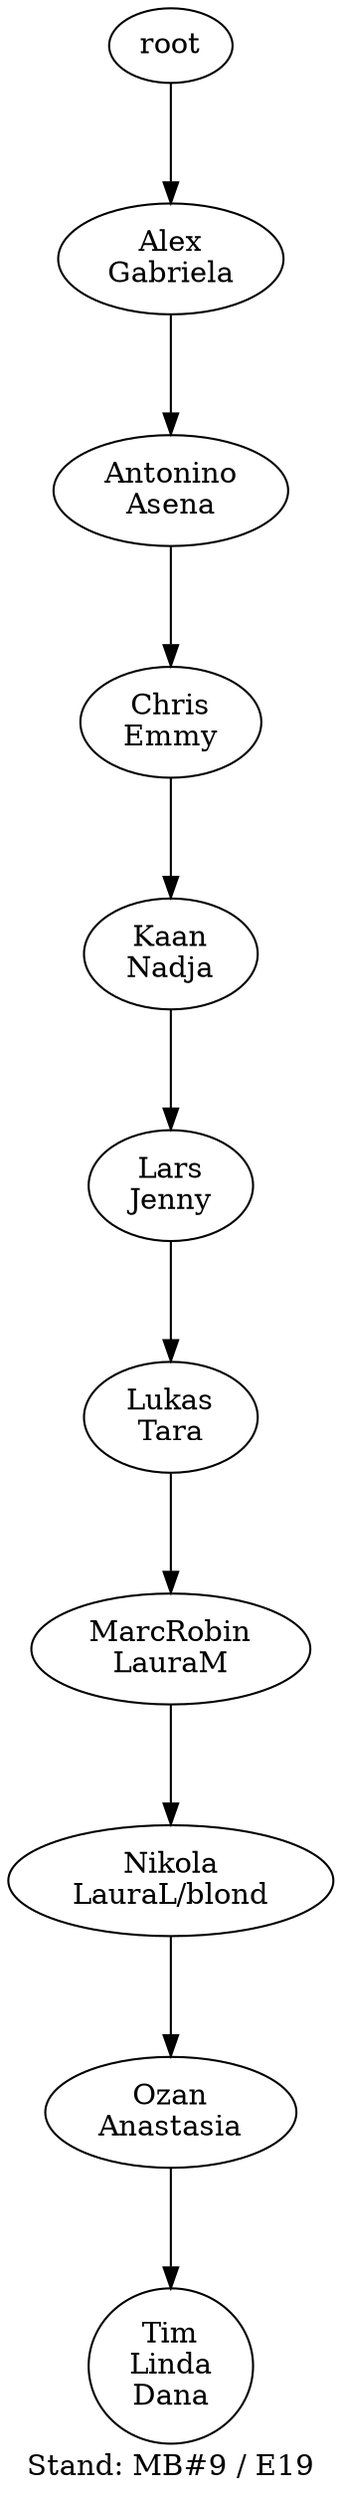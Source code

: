 digraph D { labelloc="b"; label="Stand: MB#9 / E19"; ranksep=0.8;
"root/3"[label="Alex\nGabriela"]
"root" -> "root/3";
"root/3/1"[label="Antonino\nAsena"]
"root/3" -> "root/3/1";
"root/3/1/2"[label="Chris\nEmmy"]
"root/3/1" -> "root/3/1/2";
"root/3/1/2/8"[label="Kaan\nNadja"]
"root/3/1/2" -> "root/3/1/2/8";
"root/3/1/2/8/4"[label="Lars\nJenny"]
"root/3/1/2/8" -> "root/3/1/2/8/4";
"root/3/1/2/8/4/9"[label="Lukas\nTara"]
"root/3/1/2/8/4" -> "root/3/1/2/8/4/9";
"root/3/1/2/8/4/9/6"[label="MarcRobin\nLauraM"]
"root/3/1/2/8/4/9" -> "root/3/1/2/8/4/9/6";
"root/3/1/2/8/4/9/6/5"[label="Nikola\nLauraL/blond"]
"root/3/1/2/8/4/9/6" -> "root/3/1/2/8/4/9/6/5";
"root/3/1/2/8/4/9/6/5/0"[label="Ozan\nAnastasia"]
"root/3/1/2/8/4/9/6/5" -> "root/3/1/2/8/4/9/6/5/0";
"root/3/1/2/8/4/9/6/5/0/7,10"[label="Tim\nLinda\nDana"]
"root/3/1/2/8/4/9/6/5/0" -> "root/3/1/2/8/4/9/6/5/0/7,10";
}
